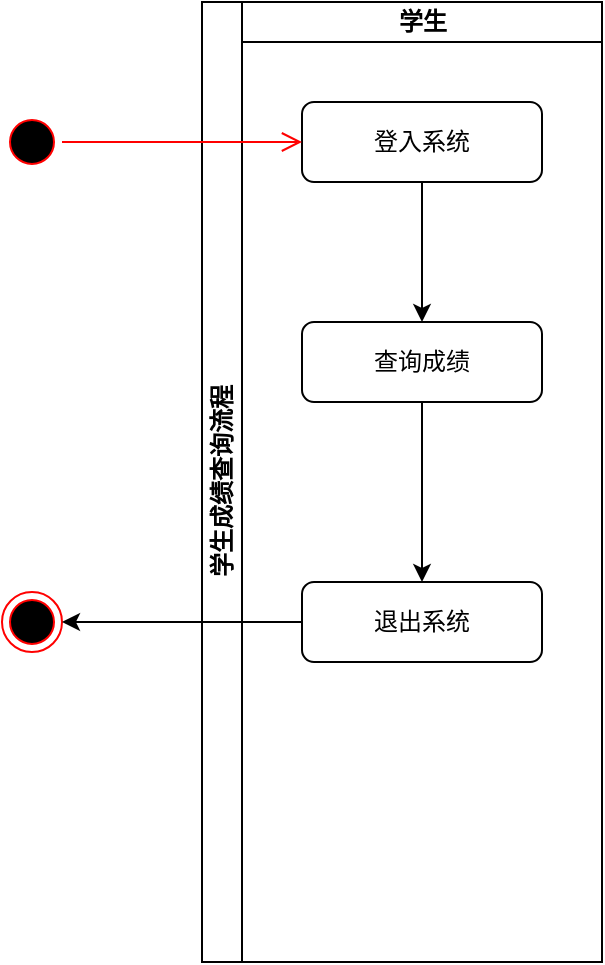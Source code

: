 <mxfile version="10.6.5" type="github"><diagram id="RBilBpzmVwBN_p3amq6K" name="第 1 页"><mxGraphModel dx="840" dy="484" grid="1" gridSize="10" guides="1" tooltips="1" connect="1" arrows="1" fold="1" page="1" pageScale="1" pageWidth="827" pageHeight="1169" math="0" shadow="0"><root><mxCell id="0"/><mxCell id="1" parent="0"/><mxCell id="hnlC_FhFGj0aoSSm-31m-1" value="学生成绩查询流程" style="swimlane;html=1;childLayout=stackLayout;resizeParent=1;resizeParentMax=0;startSize=20;horizontal=0;horizontalStack=1;fontSize=12;" vertex="1" parent="1"><mxGeometry x="280" y="390" width="200" height="480" as="geometry"/></mxCell><mxCell id="hnlC_FhFGj0aoSSm-31m-2" value="学生" style="swimlane;html=1;startSize=20;" vertex="1" parent="hnlC_FhFGj0aoSSm-31m-1"><mxGeometry x="20" width="180" height="480" as="geometry"/></mxCell><mxCell id="hnlC_FhFGj0aoSSm-31m-3" value="登入系统" style="rounded=1;whiteSpace=wrap;html=1;fontSize=12;" vertex="1" parent="hnlC_FhFGj0aoSSm-31m-2"><mxGeometry x="30" y="50" width="120" height="40" as="geometry"/></mxCell><mxCell id="hnlC_FhFGj0aoSSm-31m-4" value="查询成绩" style="rounded=1;whiteSpace=wrap;html=1;fontSize=12;" vertex="1" parent="hnlC_FhFGj0aoSSm-31m-2"><mxGeometry x="30" y="160" width="120" height="40" as="geometry"/></mxCell><mxCell id="hnlC_FhFGj0aoSSm-31m-5" value="退出系统" style="rounded=1;whiteSpace=wrap;html=1;fontSize=12;" vertex="1" parent="hnlC_FhFGj0aoSSm-31m-2"><mxGeometry x="30" y="290" width="120" height="40" as="geometry"/></mxCell><mxCell id="hnlC_FhFGj0aoSSm-31m-6" value="" style="endArrow=classic;html=1;fontSize=12;exitX=0.5;exitY=1;exitDx=0;exitDy=0;" edge="1" parent="hnlC_FhFGj0aoSSm-31m-2" source="hnlC_FhFGj0aoSSm-31m-3" target="hnlC_FhFGj0aoSSm-31m-4"><mxGeometry width="50" height="50" relative="1" as="geometry"><mxPoint x="90" y="160" as="sourcePoint"/><mxPoint x="140" y="110" as="targetPoint"/></mxGeometry></mxCell><mxCell id="hnlC_FhFGj0aoSSm-31m-7" value="" style="endArrow=classic;html=1;fontSize=12;exitX=0.5;exitY=1;exitDx=0;exitDy=0;entryX=0.5;entryY=0;entryDx=0;entryDy=0;" edge="1" parent="hnlC_FhFGj0aoSSm-31m-2" source="hnlC_FhFGj0aoSSm-31m-4" target="hnlC_FhFGj0aoSSm-31m-5"><mxGeometry width="50" height="50" relative="1" as="geometry"><mxPoint x="90" y="280" as="sourcePoint"/><mxPoint x="140" y="230" as="targetPoint"/></mxGeometry></mxCell><mxCell id="hnlC_FhFGj0aoSSm-31m-8" value="" style="ellipse;html=1;shape=startState;fillColor=#000000;strokeColor=#ff0000;fontSize=12;" vertex="1" parent="1"><mxGeometry x="180" y="445" width="30" height="30" as="geometry"/></mxCell><mxCell id="hnlC_FhFGj0aoSSm-31m-9" value="" style="edgeStyle=orthogonalEdgeStyle;html=1;verticalAlign=bottom;endArrow=open;endSize=8;strokeColor=#ff0000;fontSize=12;" edge="1" parent="1" source="hnlC_FhFGj0aoSSm-31m-8" target="hnlC_FhFGj0aoSSm-31m-3"><mxGeometry relative="1" as="geometry"><mxPoint x="195" y="540" as="targetPoint"/></mxGeometry></mxCell><mxCell id="hnlC_FhFGj0aoSSm-31m-10" value="" style="ellipse;html=1;shape=endState;fillColor=#000000;strokeColor=#ff0000;fontSize=12;" vertex="1" parent="1"><mxGeometry x="180" y="685" width="30" height="30" as="geometry"/></mxCell><mxCell id="hnlC_FhFGj0aoSSm-31m-11" value="" style="endArrow=classic;html=1;fontSize=12;exitX=0;exitY=0.5;exitDx=0;exitDy=0;entryX=1;entryY=0.5;entryDx=0;entryDy=0;" edge="1" parent="1" source="hnlC_FhFGj0aoSSm-31m-5" target="hnlC_FhFGj0aoSSm-31m-10"><mxGeometry width="50" height="50" relative="1" as="geometry"><mxPoint x="340" y="810" as="sourcePoint"/><mxPoint x="390" y="760" as="targetPoint"/></mxGeometry></mxCell></root></mxGraphModel></diagram></mxfile>